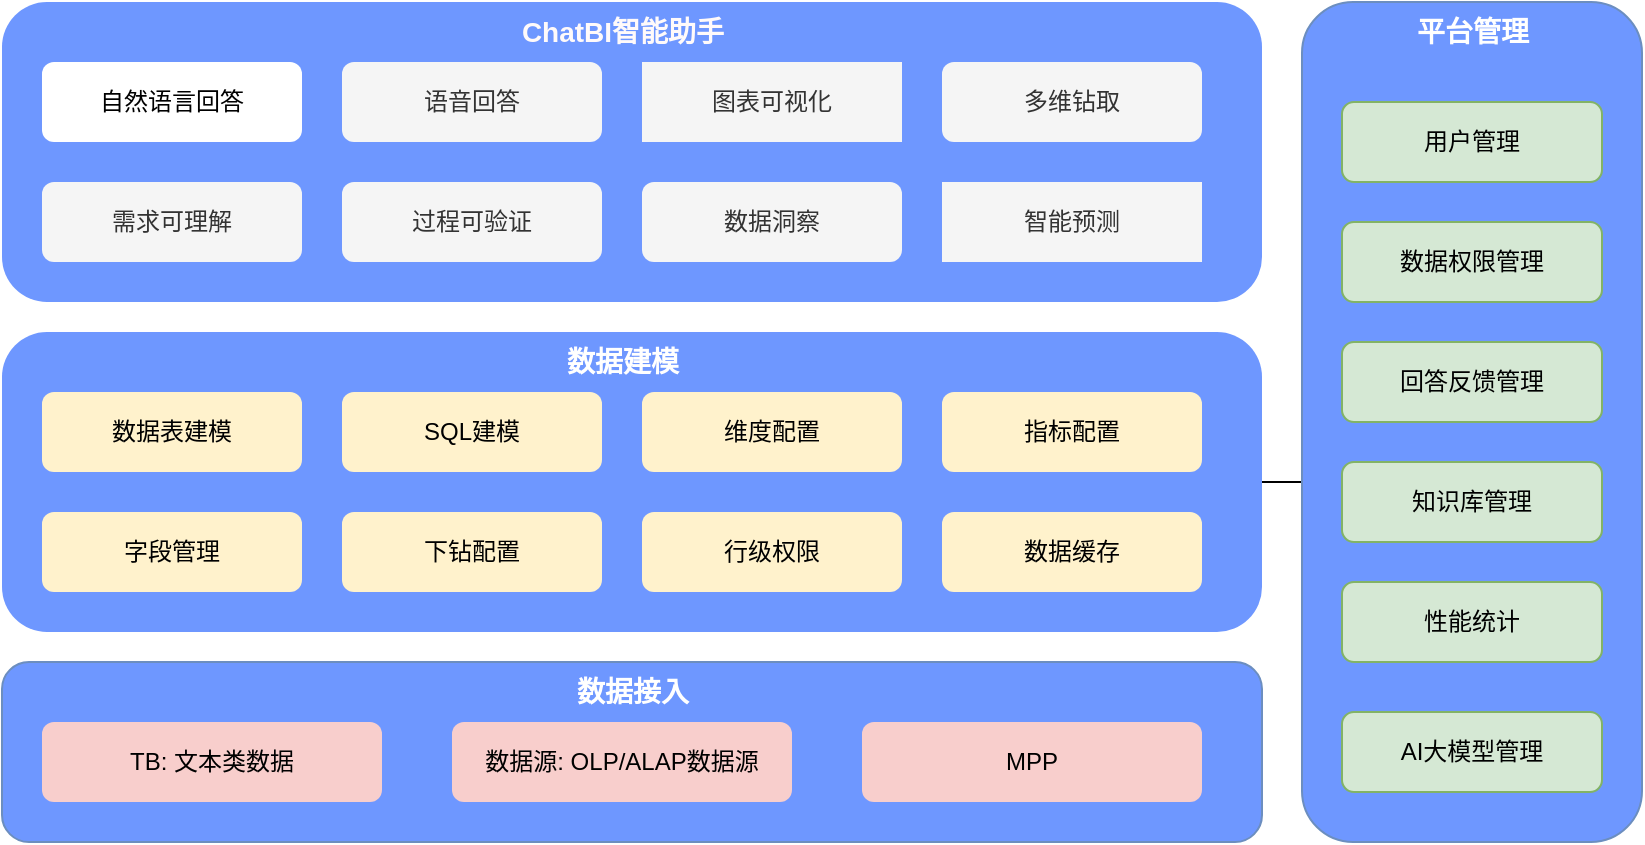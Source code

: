 <mxfile version="25.0.1">
  <diagram name="第 1 页" id="yZY1nADad3AMOkpzknWF">
    <mxGraphModel dx="1018" dy="653" grid="1" gridSize="10" guides="1" tooltips="1" connect="1" arrows="1" fold="1" page="1" pageScale="1" pageWidth="827" pageHeight="1169" math="0" shadow="0">
      <root>
        <mxCell id="0" />
        <mxCell id="1" parent="0" />
        <mxCell id="cma57xoHZA7xU0ZlO4mN-1" value="" style="rounded=1;whiteSpace=wrap;html=1;fillColor=#6e97ff;strokeColor=none;" vertex="1" parent="1">
          <mxGeometry x="50" y="90" width="630" height="150" as="geometry" />
        </mxCell>
        <mxCell id="cma57xoHZA7xU0ZlO4mN-2" value="ChatBI智能助手" style="text;html=1;align=center;verticalAlign=middle;resizable=0;points=[];autosize=1;strokeColor=none;fillColor=none;fontColor=#fffafa;textShadow=0;labelBackgroundColor=none;fontSize=14;fontStyle=1" vertex="1" parent="1">
          <mxGeometry x="300" y="90" width="120" height="30" as="geometry" />
        </mxCell>
        <mxCell id="cma57xoHZA7xU0ZlO4mN-3" value="自然语言回答" style="rounded=1;whiteSpace=wrap;html=1;dashed=1;strokeColor=none;" vertex="1" parent="1">
          <mxGeometry x="70" y="120" width="130" height="40" as="geometry" />
        </mxCell>
        <mxCell id="cma57xoHZA7xU0ZlO4mN-4" value="需求可理解" style="rounded=1;whiteSpace=wrap;html=1;fillColor=#f5f5f5;fontColor=#333333;strokeColor=none;glass=0;" vertex="1" parent="1">
          <mxGeometry x="70" y="180" width="130" height="40" as="geometry" />
        </mxCell>
        <mxCell id="cma57xoHZA7xU0ZlO4mN-5" value="语音回答" style="rounded=1;whiteSpace=wrap;html=1;fillColor=#f5f5f5;fontColor=#333333;strokeColor=none;" vertex="1" parent="1">
          <mxGeometry x="220" y="120" width="130" height="40" as="geometry" />
        </mxCell>
        <mxCell id="cma57xoHZA7xU0ZlO4mN-6" value="多维钻取" style="rounded=1;whiteSpace=wrap;html=1;fillColor=#f5f5f5;fontColor=#333333;strokeColor=none;" vertex="1" parent="1">
          <mxGeometry x="520" y="120" width="130" height="40" as="geometry" />
        </mxCell>
        <mxCell id="cma57xoHZA7xU0ZlO4mN-7" value="图表可视化" style="rounded=0;whiteSpace=wrap;html=1;fillColor=#f5f5f5;fontColor=#333333;strokeColor=none;" vertex="1" parent="1">
          <mxGeometry x="370" y="120" width="130" height="40" as="geometry" />
        </mxCell>
        <mxCell id="cma57xoHZA7xU0ZlO4mN-8" value="过程可验证" style="rounded=1;whiteSpace=wrap;html=1;fillColor=#f5f5f5;fontColor=#333333;strokeColor=none;" vertex="1" parent="1">
          <mxGeometry x="220" y="180" width="130" height="40" as="geometry" />
        </mxCell>
        <mxCell id="cma57xoHZA7xU0ZlO4mN-10" value="智能预测" style="rounded=0;whiteSpace=wrap;html=1;fillColor=#f5f5f5;fontColor=#333333;strokeColor=none;" vertex="1" parent="1">
          <mxGeometry x="520" y="180" width="130" height="40" as="geometry" />
        </mxCell>
        <mxCell id="cma57xoHZA7xU0ZlO4mN-11" value="数据洞察" style="rounded=1;whiteSpace=wrap;html=1;fillColor=#f5f5f5;fontColor=#333333;strokeColor=none;" vertex="1" parent="1">
          <mxGeometry x="370" y="180" width="130" height="40" as="geometry" />
        </mxCell>
        <mxCell id="cma57xoHZA7xU0ZlO4mN-43" value="" style="edgeStyle=orthogonalEdgeStyle;rounded=0;orthogonalLoop=1;jettySize=auto;html=1;" edge="1" parent="1" source="cma57xoHZA7xU0ZlO4mN-13" target="cma57xoHZA7xU0ZlO4mN-37">
          <mxGeometry relative="1" as="geometry" />
        </mxCell>
        <mxCell id="cma57xoHZA7xU0ZlO4mN-13" value="" style="rounded=1;whiteSpace=wrap;html=1;fillColor=#6e97ff;strokeColor=none;" vertex="1" parent="1">
          <mxGeometry x="50" y="255" width="630" height="150" as="geometry" />
        </mxCell>
        <mxCell id="cma57xoHZA7xU0ZlO4mN-14" value="数据表建模" style="rounded=1;whiteSpace=wrap;html=1;fillColor=#fff2cc;strokeColor=none;" vertex="1" parent="1">
          <mxGeometry x="70" y="285" width="130" height="40" as="geometry" />
        </mxCell>
        <mxCell id="cma57xoHZA7xU0ZlO4mN-15" value="数据建模" style="text;html=1;align=center;verticalAlign=middle;resizable=0;points=[];autosize=1;strokeColor=none;fillColor=none;fontSize=14;fontStyle=1;fontColor=#ffffff;" vertex="1" parent="1">
          <mxGeometry x="320" y="255" width="80" height="30" as="geometry" />
        </mxCell>
        <mxCell id="cma57xoHZA7xU0ZlO4mN-16" value="字段管理" style="rounded=1;whiteSpace=wrap;html=1;fillColor=#fff2cc;strokeColor=none;" vertex="1" parent="1">
          <mxGeometry x="70" y="345" width="130" height="40" as="geometry" />
        </mxCell>
        <mxCell id="cma57xoHZA7xU0ZlO4mN-17" value="指标配置" style="rounded=1;whiteSpace=wrap;html=1;fillColor=#fff2cc;strokeColor=none;" vertex="1" parent="1">
          <mxGeometry x="520" y="285" width="130" height="40" as="geometry" />
        </mxCell>
        <mxCell id="cma57xoHZA7xU0ZlO4mN-18" value="维度配置" style="rounded=1;whiteSpace=wrap;html=1;fillColor=#fff2cc;strokeColor=none;" vertex="1" parent="1">
          <mxGeometry x="370" y="285" width="130" height="40" as="geometry" />
        </mxCell>
        <mxCell id="cma57xoHZA7xU0ZlO4mN-19" value="SQL建模" style="rounded=1;whiteSpace=wrap;html=1;fillColor=#fff2cc;strokeColor=none;" vertex="1" parent="1">
          <mxGeometry x="220" y="285" width="130" height="40" as="geometry" />
        </mxCell>
        <mxCell id="cma57xoHZA7xU0ZlO4mN-20" value="行级权限" style="rounded=1;whiteSpace=wrap;html=1;fillColor=#fff2cc;strokeColor=none;" vertex="1" parent="1">
          <mxGeometry x="370" y="345" width="130" height="40" as="geometry" />
        </mxCell>
        <mxCell id="cma57xoHZA7xU0ZlO4mN-21" value="下钻配置" style="rounded=1;whiteSpace=wrap;html=1;fillColor=#fff2cc;strokeColor=none;" vertex="1" parent="1">
          <mxGeometry x="220" y="345" width="130" height="40" as="geometry" />
        </mxCell>
        <mxCell id="cma57xoHZA7xU0ZlO4mN-22" value="数据缓存" style="rounded=1;whiteSpace=wrap;html=1;fillColor=#fff2cc;strokeColor=none;" vertex="1" parent="1">
          <mxGeometry x="520" y="345" width="130" height="40" as="geometry" />
        </mxCell>
        <mxCell id="cma57xoHZA7xU0ZlO4mN-24" value="" style="rounded=1;whiteSpace=wrap;html=1;fillColor=#6e97ff;strokeColor=#6c8ebf;" vertex="1" parent="1">
          <mxGeometry x="50" y="420" width="630" height="90" as="geometry" />
        </mxCell>
        <mxCell id="cma57xoHZA7xU0ZlO4mN-25" value="数据接入" style="text;html=1;align=center;verticalAlign=middle;resizable=0;points=[];autosize=1;strokeColor=none;fillColor=none;fontColor=#ffffff;fontStyle=1;fontSize=14;" vertex="1" parent="1">
          <mxGeometry x="325" y="420" width="80" height="30" as="geometry" />
        </mxCell>
        <mxCell id="cma57xoHZA7xU0ZlO4mN-27" value="TB: 文本类数据" style="rounded=1;whiteSpace=wrap;html=1;fillColor=#f8cecc;strokeColor=none;" vertex="1" parent="1">
          <mxGeometry x="70" y="450" width="170" height="40" as="geometry" />
        </mxCell>
        <mxCell id="cma57xoHZA7xU0ZlO4mN-30" value="数据源: OLP/ALAP数据源" style="rounded=1;whiteSpace=wrap;html=1;fillColor=#f8cecc;strokeColor=none;" vertex="1" parent="1">
          <mxGeometry x="275" y="450" width="170" height="40" as="geometry" />
        </mxCell>
        <mxCell id="cma57xoHZA7xU0ZlO4mN-31" value="MPP" style="rounded=1;whiteSpace=wrap;html=1;fillColor=#f8cecc;strokeColor=none;" vertex="1" parent="1">
          <mxGeometry x="480" y="450" width="170" height="40" as="geometry" />
        </mxCell>
        <mxCell id="cma57xoHZA7xU0ZlO4mN-32" value="" style="rounded=1;whiteSpace=wrap;html=1;fillColor=#6e97ff;strokeColor=#6c8ebf;" vertex="1" parent="1">
          <mxGeometry x="700" y="90" width="170" height="420" as="geometry" />
        </mxCell>
        <mxCell id="cma57xoHZA7xU0ZlO4mN-33" value="用户管理" style="rounded=1;whiteSpace=wrap;html=1;fillColor=#d5e8d4;strokeColor=#82b366;" vertex="1" parent="1">
          <mxGeometry x="720" y="140" width="130" height="40" as="geometry" />
        </mxCell>
        <mxCell id="cma57xoHZA7xU0ZlO4mN-34" value="AI大模型管理" style="rounded=1;whiteSpace=wrap;html=1;fillColor=#d5e8d4;strokeColor=#82b366;" vertex="1" parent="1">
          <mxGeometry x="720" y="445" width="130" height="40" as="geometry" />
        </mxCell>
        <mxCell id="cma57xoHZA7xU0ZlO4mN-35" value="性能统计" style="rounded=1;whiteSpace=wrap;html=1;fillColor=#d5e8d4;strokeColor=#82b366;" vertex="1" parent="1">
          <mxGeometry x="720" y="380" width="130" height="40" as="geometry" />
        </mxCell>
        <mxCell id="cma57xoHZA7xU0ZlO4mN-36" value="知识库管理" style="rounded=1;whiteSpace=wrap;html=1;fillColor=#d5e8d4;strokeColor=#82b366;" vertex="1" parent="1">
          <mxGeometry x="720" y="320" width="130" height="40" as="geometry" />
        </mxCell>
        <mxCell id="cma57xoHZA7xU0ZlO4mN-37" value="回答反馈管理" style="rounded=1;whiteSpace=wrap;html=1;fillColor=#d5e8d4;strokeColor=#82b366;" vertex="1" parent="1">
          <mxGeometry x="720" y="260" width="130" height="40" as="geometry" />
        </mxCell>
        <mxCell id="cma57xoHZA7xU0ZlO4mN-38" value="数据权限管理" style="rounded=1;whiteSpace=wrap;html=1;fillColor=#d5e8d4;strokeColor=#82b366;" vertex="1" parent="1">
          <mxGeometry x="720" y="200" width="130" height="40" as="geometry" />
        </mxCell>
        <mxCell id="cma57xoHZA7xU0ZlO4mN-41" value="平台管理" style="text;html=1;align=center;verticalAlign=middle;resizable=0;points=[];autosize=1;strokeColor=none;fillColor=none;fontColor=#FFFFFF;fontStyle=1;fontSize=14;" vertex="1" parent="1">
          <mxGeometry x="745" y="90" width="80" height="30" as="geometry" />
        </mxCell>
      </root>
    </mxGraphModel>
  </diagram>
</mxfile>
